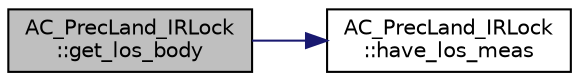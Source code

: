 digraph "AC_PrecLand_IRLock::get_los_body"
{
 // INTERACTIVE_SVG=YES
  edge [fontname="Helvetica",fontsize="10",labelfontname="Helvetica",labelfontsize="10"];
  node [fontname="Helvetica",fontsize="10",shape=record];
  rankdir="LR";
  Node1 [label="AC_PrecLand_IRLock\l::get_los_body",height=0.2,width=0.4,color="black", fillcolor="grey75", style="filled", fontcolor="black"];
  Node1 -> Node2 [color="midnightblue",fontsize="10",style="solid",fontname="Helvetica"];
  Node2 [label="AC_PrecLand_IRLock\l::have_los_meas",height=0.2,width=0.4,color="black", fillcolor="white", style="filled",URL="$classAC__PrecLand__IRLock.html#aae39df0fbbb5f6977fb587cfd04c272e"];
}
